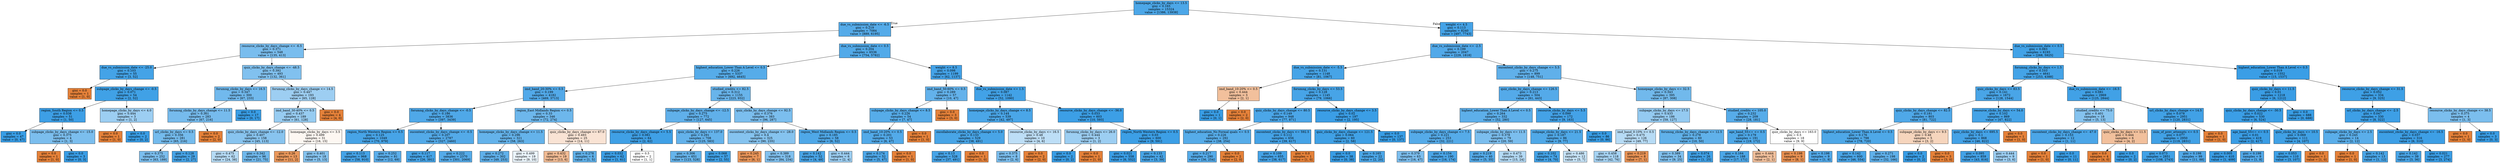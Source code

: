 digraph Tree {
node [shape=box, style="filled", color="black"] ;
0 [label="homepage_clicks_by_days <= 13.5\ngini = 0.165\nsamples = 15324\nvalue = [1386, 13938]", fillcolor="#399de5e6"] ;
1 [label="due_vs_submission_date <= -6.5\ngini = 0.219\nsamples = 7084\nvalue = [889, 6195]", fillcolor="#399de5da"] ;
0 -> 1 [labeldistance=2.5, labelangle=45, headlabel="True"] ;
2 [label="resource_clicks_by_days_change <= -6.5\ngini = 0.371\nsamples = 548\nvalue = [135, 413]", fillcolor="#399de5ac"] ;
1 -> 2 ;
3 [label="due_vs_submission_date <= -25.0\ngini = 0.103\nsamples = 55\nvalue = [3, 52]", fillcolor="#399de5f0"] ;
2 -> 3 ;
4 [label="gini = 0.0\nsamples = 1\nvalue = [1, 0]", fillcolor="#e58139ff"] ;
3 -> 4 ;
5 [label="subpage_clicks_by_days_change <= -0.5\ngini = 0.071\nsamples = 54\nvalue = [2, 52]", fillcolor="#399de5f5"] ;
3 -> 5 ;
6 [label="region_South Region <= 0.5\ngini = 0.038\nsamples = 51\nvalue = [1, 50]", fillcolor="#399de5fa"] ;
5 -> 6 ;
7 [label="gini = 0.0\nsamples = 47\nvalue = [0, 47]", fillcolor="#399de5ff"] ;
6 -> 7 ;
8 [label="subpage_clicks_by_days_change <= -15.0\ngini = 0.375\nsamples = 4\nvalue = [1, 3]", fillcolor="#399de5aa"] ;
6 -> 8 ;
9 [label="gini = 0.0\nsamples = 1\nvalue = [1, 0]", fillcolor="#e58139ff"] ;
8 -> 9 ;
10 [label="gini = 0.0\nsamples = 3\nvalue = [0, 3]", fillcolor="#399de5ff"] ;
8 -> 10 ;
11 [label="homepage_clicks_by_days <= 4.0\ngini = 0.444\nsamples = 3\nvalue = [1, 2]", fillcolor="#399de57f"] ;
5 -> 11 ;
12 [label="gini = 0.0\nsamples = 1\nvalue = [1, 0]", fillcolor="#e58139ff"] ;
11 -> 12 ;
13 [label="gini = 0.0\nsamples = 2\nvalue = [0, 2]", fillcolor="#399de5ff"] ;
11 -> 13 ;
14 [label="quiz_clicks_by_days_change <= -48.5\ngini = 0.392\nsamples = 493\nvalue = [132, 361]", fillcolor="#399de5a2"] ;
2 -> 14 ;
15 [label="forumng_clicks_by_days <= 16.5\ngini = 0.347\nsamples = 300\nvalue = [67, 233]", fillcolor="#399de5b6"] ;
14 -> 15 ;
16 [label="forumng_clicks_by_days_change <= 11.5\ngini = 0.361\nsamples = 283\nvalue = [67, 216]", fillcolor="#399de5b0"] ;
15 -> 16 ;
17 [label="url_clicks_by_days <= 0.5\ngini = 0.356\nsamples = 281\nvalue = [65, 216]", fillcolor="#399de5b2"] ;
16 -> 17 ;
18 [label="gini = 0.375\nsamples = 252\nvalue = [63, 189]", fillcolor="#399de5aa"] ;
17 -> 18 ;
19 [label="gini = 0.128\nsamples = 29\nvalue = [2, 27]", fillcolor="#399de5ec"] ;
17 -> 19 ;
20 [label="gini = 0.0\nsamples = 2\nvalue = [2, 0]", fillcolor="#e58139ff"] ;
16 -> 20 ;
21 [label="gini = 0.0\nsamples = 17\nvalue = [0, 17]", fillcolor="#399de5ff"] ;
15 -> 21 ;
22 [label="forumng_clicks_by_days_change <= 14.5\ngini = 0.447\nsamples = 193\nvalue = [65, 128]", fillcolor="#399de57e"] ;
14 -> 22 ;
23 [label="imd_band_30-40% <= 0.5\ngini = 0.437\nsamples = 189\nvalue = [61, 128]", fillcolor="#399de585"] ;
22 -> 23 ;
24 [label="quiz_clicks_by_days_change <= -12.0\ngini = 0.407\nsamples = 158\nvalue = [45, 113]", fillcolor="#399de599"] ;
23 -> 24 ;
25 [label="gini = 0.475\nsamples = 62\nvalue = [24, 38]", fillcolor="#399de55e"] ;
24 -> 25 ;
26 [label="gini = 0.342\nsamples = 96\nvalue = [21, 75]", fillcolor="#399de5b8"] ;
24 -> 26 ;
27 [label="homepage_clicks_by_days <= 3.5\ngini = 0.499\nsamples = 31\nvalue = [16, 15]", fillcolor="#e5813910"] ;
23 -> 27 ;
28 [label="gini = 0.26\nsamples = 13\nvalue = [11, 2]", fillcolor="#e58139d1"] ;
27 -> 28 ;
29 [label="gini = 0.401\nsamples = 18\nvalue = [5, 13]", fillcolor="#399de59d"] ;
27 -> 29 ;
30 [label="gini = 0.0\nsamples = 4\nvalue = [4, 0]", fillcolor="#e58139ff"] ;
22 -> 30 ;
31 [label="due_vs_submission_date <= 0.5\ngini = 0.204\nsamples = 6536\nvalue = [754, 5782]", fillcolor="#399de5de"] ;
1 -> 31 ;
32 [label="highest_education_Lower Than A Level <= 0.5\ngini = 0.226\nsamples = 5337\nvalue = [692, 4645]", fillcolor="#399de5d9"] ;
31 -> 32 ;
33 [label="imd_band_20-30% <= 0.5\ngini = 0.199\nsamples = 4182\nvalue = [469, 3713]", fillcolor="#399de5df"] ;
32 -> 33 ;
34 [label="forumng_clicks_by_days_change <= -0.5\ngini = 0.186\nsamples = 3836\nvalue = [397, 3439]", fillcolor="#399de5e2"] ;
33 -> 34 ;
35 [label="region_North Western Region <= 0.5\ngini = 0.125\nsamples = 1049\nvalue = [70, 979]", fillcolor="#399de5ed"] ;
34 -> 35 ;
36 [label="gini = 0.113\nsamples = 968\nvalue = [58, 910]", fillcolor="#399de5ef"] ;
35 -> 36 ;
37 [label="gini = 0.252\nsamples = 81\nvalue = [12, 69]", fillcolor="#399de5d3"] ;
35 -> 37 ;
38 [label="oucontent_clicks_by_days_change <= -0.5\ngini = 0.207\nsamples = 2787\nvalue = [327, 2460]", fillcolor="#399de5dd"] ;
34 -> 38 ;
39 [label="gini = 0.117\nsamples = 417\nvalue = [26, 391]", fillcolor="#399de5ee"] ;
38 -> 39 ;
40 [label="gini = 0.222\nsamples = 2370\nvalue = [301, 2069]", fillcolor="#399de5da"] ;
38 -> 40 ;
41 [label="region_East Midlands Region <= 0.5\ngini = 0.33\nsamples = 346\nvalue = [72, 274]", fillcolor="#399de5bc"] ;
33 -> 41 ;
42 [label="homepage_clicks_by_days_change <= 11.5\ngini = 0.296\nsamples = 321\nvalue = [58, 263]", fillcolor="#399de5c7"] ;
41 -> 42 ;
43 [label="gini = 0.272\nsamples = 302\nvalue = [49, 253]", fillcolor="#399de5ce"] ;
42 -> 43 ;
44 [label="gini = 0.499\nsamples = 19\nvalue = [9, 10]", fillcolor="#399de519"] ;
42 -> 44 ;
45 [label="quiz_clicks_by_days_change <= 67.0\ngini = 0.493\nsamples = 25\nvalue = [14, 11]", fillcolor="#e5813937"] ;
41 -> 45 ;
46 [label="gini = 0.432\nsamples = 19\nvalue = [13, 6]", fillcolor="#e5813989"] ;
45 -> 46 ;
47 [label="gini = 0.278\nsamples = 6\nvalue = [1, 5]", fillcolor="#399de5cc"] ;
45 -> 47 ;
48 [label="studied_credits <= 82.5\ngini = 0.312\nsamples = 1155\nvalue = [223, 932]", fillcolor="#399de5c2"] ;
32 -> 48 ;
49 [label="subpage_clicks_by_days_change <= -12.5\ngini = 0.275\nsamples = 772\nvalue = [127, 645]", fillcolor="#399de5cd"] ;
48 -> 49 ;
50 [label="resource_clicks_by_days_change <= 5.5\ngini = 0.061\nsamples = 64\nvalue = [2, 62]", fillcolor="#399de5f7"] ;
49 -> 50 ;
51 [label="gini = 0.032\nsamples = 62\nvalue = [1, 61]", fillcolor="#399de5fb"] ;
50 -> 51 ;
52 [label="gini = 0.5\nsamples = 2\nvalue = [1, 1]", fillcolor="#e5813900"] ;
50 -> 52 ;
53 [label="quiz_clicks_by_days <= 137.0\ngini = 0.291\nsamples = 708\nvalue = [125, 583]", fillcolor="#399de5c8"] ;
49 -> 53 ;
54 [label="gini = 0.306\nsamples = 651\nvalue = [123, 528]", fillcolor="#399de5c4"] ;
53 -> 54 ;
55 [label="gini = 0.068\nsamples = 57\nvalue = [2, 55]", fillcolor="#399de5f6"] ;
53 -> 55 ;
56 [label="quiz_clicks_by_days_change <= 92.5\ngini = 0.376\nsamples = 383\nvalue = [96, 287]", fillcolor="#399de5aa"] ;
48 -> 56 ;
57 [label="oucontent_clicks_by_days_change <= -28.0\ngini = 0.4\nsamples = 325\nvalue = [90, 235]", fillcolor="#399de59d"] ;
56 -> 57 ;
58 [label="gini = 0.245\nsamples = 7\nvalue = [6, 1]", fillcolor="#e58139d4"] ;
57 -> 58 ;
59 [label="gini = 0.389\nsamples = 318\nvalue = [84, 234]", fillcolor="#399de5a3"] ;
57 -> 59 ;
60 [label="region_West Midlands Region <= 0.5\ngini = 0.185\nsamples = 58\nvalue = [6, 52]", fillcolor="#399de5e2"] ;
56 -> 60 ;
61 [label="gini = 0.142\nsamples = 52\nvalue = [4, 48]", fillcolor="#399de5ea"] ;
60 -> 61 ;
62 [label="gini = 0.444\nsamples = 6\nvalue = [2, 4]", fillcolor="#399de57f"] ;
60 -> 62 ;
63 [label="weight <= 8.5\ngini = 0.098\nsamples = 1199\nvalue = [62, 1137]", fillcolor="#399de5f1"] ;
31 -> 63 ;
64 [label="imd_band_50-60% <= 0.5\ngini = 0.289\nsamples = 57\nvalue = [10, 47]", fillcolor="#399de5c9"] ;
63 -> 64 ;
65 [label="subpage_clicks_by_days_change <= 8.5\ngini = 0.226\nsamples = 54\nvalue = [7, 47]", fillcolor="#399de5d9"] ;
64 -> 65 ;
66 [label="imd_band_10-20% <= 0.5\ngini = 0.201\nsamples = 53\nvalue = [6, 47]", fillcolor="#399de5de"] ;
65 -> 66 ;
67 [label="gini = 0.174\nsamples = 52\nvalue = [5, 47]", fillcolor="#399de5e4"] ;
66 -> 67 ;
68 [label="gini = 0.0\nsamples = 1\nvalue = [1, 0]", fillcolor="#e58139ff"] ;
66 -> 68 ;
69 [label="gini = 0.0\nsamples = 1\nvalue = [1, 0]", fillcolor="#e58139ff"] ;
65 -> 69 ;
70 [label="gini = 0.0\nsamples = 3\nvalue = [3, 0]", fillcolor="#e58139ff"] ;
64 -> 70 ;
71 [label="due_vs_submission_date <= 1.5\ngini = 0.087\nsamples = 1142\nvalue = [52, 1090]", fillcolor="#399de5f3"] ;
63 -> 71 ;
72 [label="homepage_clicks_by_days_change <= 8.5\ngini = 0.144\nsamples = 539\nvalue = [42, 497]", fillcolor="#399de5e9"] ;
71 -> 72 ;
73 [label="oucollaborate_clicks_by_days_change <= 5.0\ngini = 0.133\nsamples = 529\nvalue = [38, 491]", fillcolor="#399de5eb"] ;
72 -> 73 ;
74 [label="gini = 0.13\nsamples = 528\nvalue = [37, 491]", fillcolor="#399de5ec"] ;
73 -> 74 ;
75 [label="gini = 0.0\nsamples = 1\nvalue = [1, 0]", fillcolor="#e58139ff"] ;
73 -> 75 ;
76 [label="resource_clicks_by_days <= 16.5\ngini = 0.48\nsamples = 10\nvalue = [4, 6]", fillcolor="#399de555"] ;
72 -> 76 ;
77 [label="gini = 0.375\nsamples = 8\nvalue = [2, 6]", fillcolor="#399de5aa"] ;
76 -> 77 ;
78 [label="gini = 0.0\nsamples = 2\nvalue = [2, 0]", fillcolor="#e58139ff"] ;
76 -> 78 ;
79 [label="resource_clicks_by_days_change <= -36.0\ngini = 0.033\nsamples = 603\nvalue = [10, 593]", fillcolor="#399de5fb"] ;
71 -> 79 ;
80 [label="forumng_clicks_by_days <= 26.0\ngini = 0.444\nsamples = 3\nvalue = [1, 2]", fillcolor="#399de57f"] ;
79 -> 80 ;
81 [label="gini = 0.0\nsamples = 2\nvalue = [0, 2]", fillcolor="#399de5ff"] ;
80 -> 81 ;
82 [label="gini = 0.0\nsamples = 1\nvalue = [1, 0]", fillcolor="#e58139ff"] ;
80 -> 82 ;
83 [label="region_North Western Region <= 0.5\ngini = 0.03\nsamples = 600\nvalue = [9, 591]", fillcolor="#399de5fb"] ;
79 -> 83 ;
84 [label="gini = 0.021\nsamples = 558\nvalue = [6, 552]", fillcolor="#399de5fc"] ;
83 -> 84 ;
85 [label="gini = 0.133\nsamples = 42\nvalue = [3, 39]", fillcolor="#399de5eb"] ;
83 -> 85 ;
86 [label="weight <= 4.5\ngini = 0.113\nsamples = 8240\nvalue = [497, 7743]", fillcolor="#399de5ef"] ;
0 -> 86 [labeldistance=2.5, labelangle=-45, headlabel="False"] ;
87 [label="due_vs_submission_date <= -2.5\ngini = 0.199\nsamples = 2047\nvalue = [229, 1818]", fillcolor="#399de5df"] ;
86 -> 87 ;
88 [label="due_vs_submission_date <= -5.5\ngini = 0.131\nsamples = 1148\nvalue = [81, 1067]", fillcolor="#399de5ec"] ;
87 -> 88 ;
89 [label="imd_band_10-20% <= 0.5\ngini = 0.444\nsamples = 3\nvalue = [2, 1]", fillcolor="#e581397f"] ;
88 -> 89 ;
90 [label="gini = 0.0\nsamples = 1\nvalue = [0, 1]", fillcolor="#399de5ff"] ;
89 -> 90 ;
91 [label="gini = 0.0\nsamples = 2\nvalue = [2, 0]", fillcolor="#e58139ff"] ;
89 -> 91 ;
92 [label="forumng_clicks_by_days <= 53.5\ngini = 0.128\nsamples = 1145\nvalue = [79, 1066]", fillcolor="#399de5ec"] ;
88 -> 92 ;
93 [label="quiz_clicks_by_days_change <= 80.5\ngini = 0.149\nsamples = 948\nvalue = [77, 871]", fillcolor="#399de5e8"] ;
92 -> 93 ;
94 [label="highest_education_No Formal quals <= 0.5\ngini = 0.226\nsamples = 292\nvalue = [38, 254]", fillcolor="#399de5d9"] ;
93 -> 94 ;
95 [label="gini = 0.217\nsamples = 290\nvalue = [36, 254]", fillcolor="#399de5db"] ;
94 -> 95 ;
96 [label="gini = 0.0\nsamples = 2\nvalue = [2, 0]", fillcolor="#e58139ff"] ;
94 -> 96 ;
97 [label="oucontent_clicks_by_days <= 592.5\ngini = 0.112\nsamples = 656\nvalue = [39, 617]", fillcolor="#399de5ef"] ;
93 -> 97 ;
98 [label="gini = 0.109\nsamples = 655\nvalue = [38, 617]", fillcolor="#399de5ef"] ;
97 -> 98 ;
99 [label="gini = 0.0\nsamples = 1\nvalue = [1, 0]", fillcolor="#e58139ff"] ;
97 -> 99 ;
100 [label="resource_clicks_by_days_change <= 3.5\ngini = 0.02\nsamples = 197\nvalue = [2, 195]", fillcolor="#399de5fc"] ;
92 -> 100 ;
101 [label="quiz_clicks_by_days_change <= 121.5\ngini = 0.064\nsamples = 60\nvalue = [2, 58]", fillcolor="#399de5f6"] ;
100 -> 101 ;
102 [label="gini = 0.0\nsamples = 38\nvalue = [0, 38]", fillcolor="#399de5ff"] ;
101 -> 102 ;
103 [label="gini = 0.165\nsamples = 22\nvalue = [2, 20]", fillcolor="#399de5e6"] ;
101 -> 103 ;
104 [label="gini = 0.0\nsamples = 137\nvalue = [0, 137]", fillcolor="#399de5ff"] ;
100 -> 104 ;
105 [label="oucontent_clicks_by_days_change <= 5.5\ngini = 0.275\nsamples = 899\nvalue = [148, 751]", fillcolor="#399de5cd"] ;
87 -> 105 ;
106 [label="quiz_clicks_by_days_change <= 126.5\ngini = 0.213\nsamples = 504\nvalue = [61, 443]", fillcolor="#399de5dc"] ;
105 -> 106 ;
107 [label="highest_education_Lower Than A Level <= 0.5\ngini = 0.264\nsamples = 332\nvalue = [52, 280]", fillcolor="#399de5d0"] ;
106 -> 107 ;
108 [label="subpage_clicks_by_days_change <= 7.5\ngini = 0.221\nsamples = 253\nvalue = [32, 221]", fillcolor="#399de5da"] ;
107 -> 108 ;
109 [label="gini = 0.379\nsamples = 63\nvalue = [16, 47]", fillcolor="#399de5a8"] ;
108 -> 109 ;
110 [label="gini = 0.154\nsamples = 190\nvalue = [16, 174]", fillcolor="#399de5e8"] ;
108 -> 110 ;
111 [label="subpage_clicks_by_days <= 11.5\ngini = 0.378\nsamples = 79\nvalue = [20, 59]", fillcolor="#399de5a9"] ;
107 -> 111 ;
112 [label="gini = 0.219\nsamples = 40\nvalue = [5, 35]", fillcolor="#399de5db"] ;
111 -> 112 ;
113 [label="gini = 0.473\nsamples = 39\nvalue = [15, 24]", fillcolor="#399de560"] ;
111 -> 113 ;
114 [label="resource_clicks_by_days <= 5.5\ngini = 0.099\nsamples = 172\nvalue = [9, 163]", fillcolor="#399de5f1"] ;
106 -> 114 ;
115 [label="subpage_clicks_by_days <= 21.5\ngini = 0.187\nsamples = 86\nvalue = [9, 77]", fillcolor="#399de5e1"] ;
114 -> 115 ;
116 [label="gini = 0.102\nsamples = 74\nvalue = [4, 70]", fillcolor="#399de5f0"] ;
115 -> 116 ;
117 [label="gini = 0.486\nsamples = 12\nvalue = [5, 7]", fillcolor="#399de549"] ;
115 -> 117 ;
118 [label="gini = 0.0\nsamples = 86\nvalue = [0, 86]", fillcolor="#399de5ff"] ;
114 -> 118 ;
119 [label="homepage_clicks_by_days <= 32.5\ngini = 0.343\nsamples = 395\nvalue = [87, 308]", fillcolor="#399de5b7"] ;
105 -> 119 ;
120 [label="subpage_clicks_by_days <= 17.5\ngini = 0.433\nsamples = 186\nvalue = [59, 127]", fillcolor="#399de589"] ;
119 -> 120 ;
121 [label="imd_band_0-10% <= 0.5\ngini = 0.475\nsamples = 126\nvalue = [49, 77]", fillcolor="#399de55d"] ;
120 -> 121 ;
122 [label="gini = 0.458\nsamples = 118\nvalue = [42, 76]", fillcolor="#399de572"] ;
121 -> 122 ;
123 [label="gini = 0.219\nsamples = 8\nvalue = [7, 1]", fillcolor="#e58139db"] ;
121 -> 123 ;
124 [label="forumng_clicks_by_days_change <= 12.5\ngini = 0.278\nsamples = 60\nvalue = [10, 50]", fillcolor="#399de5cc"] ;
120 -> 124 ;
125 [label="gini = 0.389\nsamples = 34\nvalue = [9, 25]", fillcolor="#399de5a3"] ;
124 -> 125 ;
126 [label="gini = 0.074\nsamples = 26\nvalue = [1, 25]", fillcolor="#399de5f5"] ;
124 -> 126 ;
127 [label="studied_credits <= 105.0\ngini = 0.232\nsamples = 209\nvalue = [28, 181]", fillcolor="#399de5d8"] ;
119 -> 127 ;
128 [label="age_band_55<= <= 0.5\ngini = 0.179\nsamples = 191\nvalue = [19, 172]", fillcolor="#399de5e3"] ;
127 -> 128 ;
129 [label="gini = 0.164\nsamples = 188\nvalue = [17, 171]", fillcolor="#399de5e6"] ;
128 -> 129 ;
130 [label="gini = 0.444\nsamples = 3\nvalue = [2, 1]", fillcolor="#e581397f"] ;
128 -> 130 ;
131 [label="quiz_clicks_by_days <= 163.0\ngini = 0.5\nsamples = 18\nvalue = [9, 9]", fillcolor="#e5813900"] ;
127 -> 131 ;
132 [label="gini = 0.198\nsamples = 9\nvalue = [8, 1]", fillcolor="#e58139df"] ;
131 -> 132 ;
133 [label="gini = 0.198\nsamples = 9\nvalue = [1, 8]", fillcolor="#399de5df"] ;
131 -> 133 ;
134 [label="due_vs_submission_date <= 0.5\ngini = 0.083\nsamples = 6193\nvalue = [268, 5925]", fillcolor="#399de5f3"] ;
86 -> 134 ;
135 [label="forumng_clicks_by_days <= 1.5\ngini = 0.103\nsamples = 4641\nvalue = [253, 4388]", fillcolor="#399de5f0"] ;
134 -> 135 ;
136 [label="quiz_clicks_by_days <= 83.5\ngini = 0.141\nsamples = 1672\nvalue = [128, 1544]", fillcolor="#399de5ea"] ;
135 -> 136 ;
137 [label="quiz_clicks_by_days_change <= 82.5\ngini = 0.181\nsamples = 803\nvalue = [81, 722]", fillcolor="#399de5e2"] ;
136 -> 137 ;
138 [label="highest_education_Lower Than A Level <= 0.5\ngini = 0.176\nsamples = 798\nvalue = [78, 720]", fillcolor="#399de5e3"] ;
137 -> 138 ;
139 [label="gini = 0.142\nsamples = 600\nvalue = [46, 554]", fillcolor="#399de5ea"] ;
138 -> 139 ;
140 [label="gini = 0.271\nsamples = 198\nvalue = [32, 166]", fillcolor="#399de5ce"] ;
138 -> 140 ;
141 [label="subpage_clicks_by_days <= 9.5\ngini = 0.48\nsamples = 5\nvalue = [3, 2]", fillcolor="#e5813955"] ;
137 -> 141 ;
142 [label="gini = 0.0\nsamples = 2\nvalue = [0, 2]", fillcolor="#399de5ff"] ;
141 -> 142 ;
143 [label="gini = 0.0\nsamples = 3\nvalue = [3, 0]", fillcolor="#e58139ff"] ;
141 -> 143 ;
144 [label="resource_clicks_by_days <= 54.0\ngini = 0.102\nsamples = 869\nvalue = [47, 822]", fillcolor="#399de5f0"] ;
136 -> 144 ;
145 [label="quiz_clicks_by_days <= 695.5\ngini = 0.1\nsamples = 868\nvalue = [46, 822]", fillcolor="#399de5f1"] ;
144 -> 145 ;
146 [label="gini = 0.095\nsamples = 859\nvalue = [43, 816]", fillcolor="#399de5f2"] ;
145 -> 146 ;
147 [label="gini = 0.444\nsamples = 9\nvalue = [3, 6]", fillcolor="#399de57f"] ;
145 -> 147 ;
148 [label="gini = 0.0\nsamples = 1\nvalue = [1, 0]", fillcolor="#e58139ff"] ;
144 -> 148 ;
149 [label="due_vs_submission_date <= -16.5\ngini = 0.081\nsamples = 2969\nvalue = [125, 2844]", fillcolor="#399de5f4"] ;
135 -> 149 ;
150 [label="studied_credits <= 75.0\ngini = 0.401\nsamples = 18\nvalue = [5, 13]", fillcolor="#399de59d"] ;
149 -> 150 ;
151 [label="oucontent_clicks_by_days_change <= -47.0\ngini = 0.153\nsamples = 12\nvalue = [1, 11]", fillcolor="#399de5e8"] ;
150 -> 151 ;
152 [label="gini = 0.0\nsamples = 1\nvalue = [1, 0]", fillcolor="#e58139ff"] ;
151 -> 152 ;
153 [label="gini = 0.0\nsamples = 11\nvalue = [0, 11]", fillcolor="#399de5ff"] ;
151 -> 153 ;
154 [label="quiz_clicks_by_days <= 11.5\ngini = 0.444\nsamples = 6\nvalue = [4, 2]", fillcolor="#e581397f"] ;
150 -> 154 ;
155 [label="gini = 0.0\nsamples = 4\nvalue = [4, 0]", fillcolor="#e58139ff"] ;
154 -> 155 ;
156 [label="gini = 0.0\nsamples = 2\nvalue = [0, 2]", fillcolor="#399de5ff"] ;
154 -> 156 ;
157 [label="url_clicks_by_days_change <= 14.5\ngini = 0.078\nsamples = 2951\nvalue = [120, 2831]", fillcolor="#399de5f4"] ;
149 -> 157 ;
158 [label="num_of_prev_attempts <= 0.5\ngini = 0.077\nsamples = 2950\nvalue = [119, 2831]", fillcolor="#399de5f4"] ;
157 -> 158 ;
159 [label="gini = 0.073\nsamples = 2851\nvalue = [108, 2743]", fillcolor="#399de5f5"] ;
158 -> 159 ;
160 [label="gini = 0.198\nsamples = 99\nvalue = [11, 88]", fillcolor="#399de5df"] ;
158 -> 160 ;
161 [label="gini = 0.0\nsamples = 1\nvalue = [1, 0]", fillcolor="#e58139ff"] ;
157 -> 161 ;
162 [label="highest_education_Lower Than A Level <= 0.5\ngini = 0.019\nsamples = 1552\nvalue = [15, 1537]", fillcolor="#399de5fd"] ;
134 -> 162 ;
163 [label="quiz_clicks_by_days <= 11.5\ngini = 0.01\nsamples = 1218\nvalue = [6, 1212]", fillcolor="#399de5fe"] ;
162 -> 163 ;
164 [label="quiz_clicks_by_days_change <= -30.5\ngini = 0.022\nsamples = 530\nvalue = [6, 524]", fillcolor="#399de5fc"] ;
163 -> 164 ;
165 [label="age_band_55<= <= 0.5\ngini = 0.01\nsamples = 419\nvalue = [2, 417]", fillcolor="#399de5fe"] ;
164 -> 165 ;
166 [label="gini = 0.005\nsamples = 410\nvalue = [1, 409]", fillcolor="#399de5fe"] ;
165 -> 166 ;
167 [label="gini = 0.198\nsamples = 9\nvalue = [1, 8]", fillcolor="#399de5df"] ;
165 -> 167 ;
168 [label="quiz_clicks_by_days <= 10.5\ngini = 0.069\nsamples = 111\nvalue = [4, 107]", fillcolor="#399de5f5"] ;
164 -> 168 ;
169 [label="gini = 0.053\nsamples = 110\nvalue = [3, 107]", fillcolor="#399de5f8"] ;
168 -> 169 ;
170 [label="gini = 0.0\nsamples = 1\nvalue = [1, 0]", fillcolor="#e58139ff"] ;
168 -> 170 ;
171 [label="gini = 0.0\nsamples = 688\nvalue = [0, 688]", fillcolor="#399de5ff"] ;
163 -> 171 ;
172 [label="resource_clicks_by_days_change <= 31.5\ngini = 0.052\nsamples = 334\nvalue = [9, 325]", fillcolor="#399de5f8"] ;
162 -> 172 ;
173 [label="url_clicks_by_days_change <= -2.5\ngini = 0.047\nsamples = 330\nvalue = [8, 322]", fillcolor="#399de5f9"] ;
172 -> 173 ;
174 [label="subpage_clicks_by_days <= 2.5\ngini = 0.245\nsamples = 14\nvalue = [2, 12]", fillcolor="#399de5d4"] ;
173 -> 174 ;
175 [label="gini = 0.0\nsamples = 1\nvalue = [1, 0]", fillcolor="#e58139ff"] ;
174 -> 175 ;
176 [label="gini = 0.142\nsamples = 13\nvalue = [1, 12]", fillcolor="#399de5ea"] ;
174 -> 176 ;
177 [label="oucontent_clicks_by_days_change <= -16.5\ngini = 0.037\nsamples = 316\nvalue = [6, 310]", fillcolor="#399de5fa"] ;
173 -> 177 ;
178 [label="gini = 0.142\nsamples = 39\nvalue = [3, 36]", fillcolor="#399de5ea"] ;
177 -> 178 ;
179 [label="gini = 0.021\nsamples = 277\nvalue = [3, 274]", fillcolor="#399de5fc"] ;
177 -> 179 ;
180 [label="resource_clicks_by_days_change <= 38.5\ngini = 0.375\nsamples = 4\nvalue = [1, 3]", fillcolor="#399de5aa"] ;
172 -> 180 ;
181 [label="gini = 0.0\nsamples = 1\nvalue = [1, 0]", fillcolor="#e58139ff"] ;
180 -> 181 ;
182 [label="gini = 0.0\nsamples = 3\nvalue = [0, 3]", fillcolor="#399de5ff"] ;
180 -> 182 ;
}